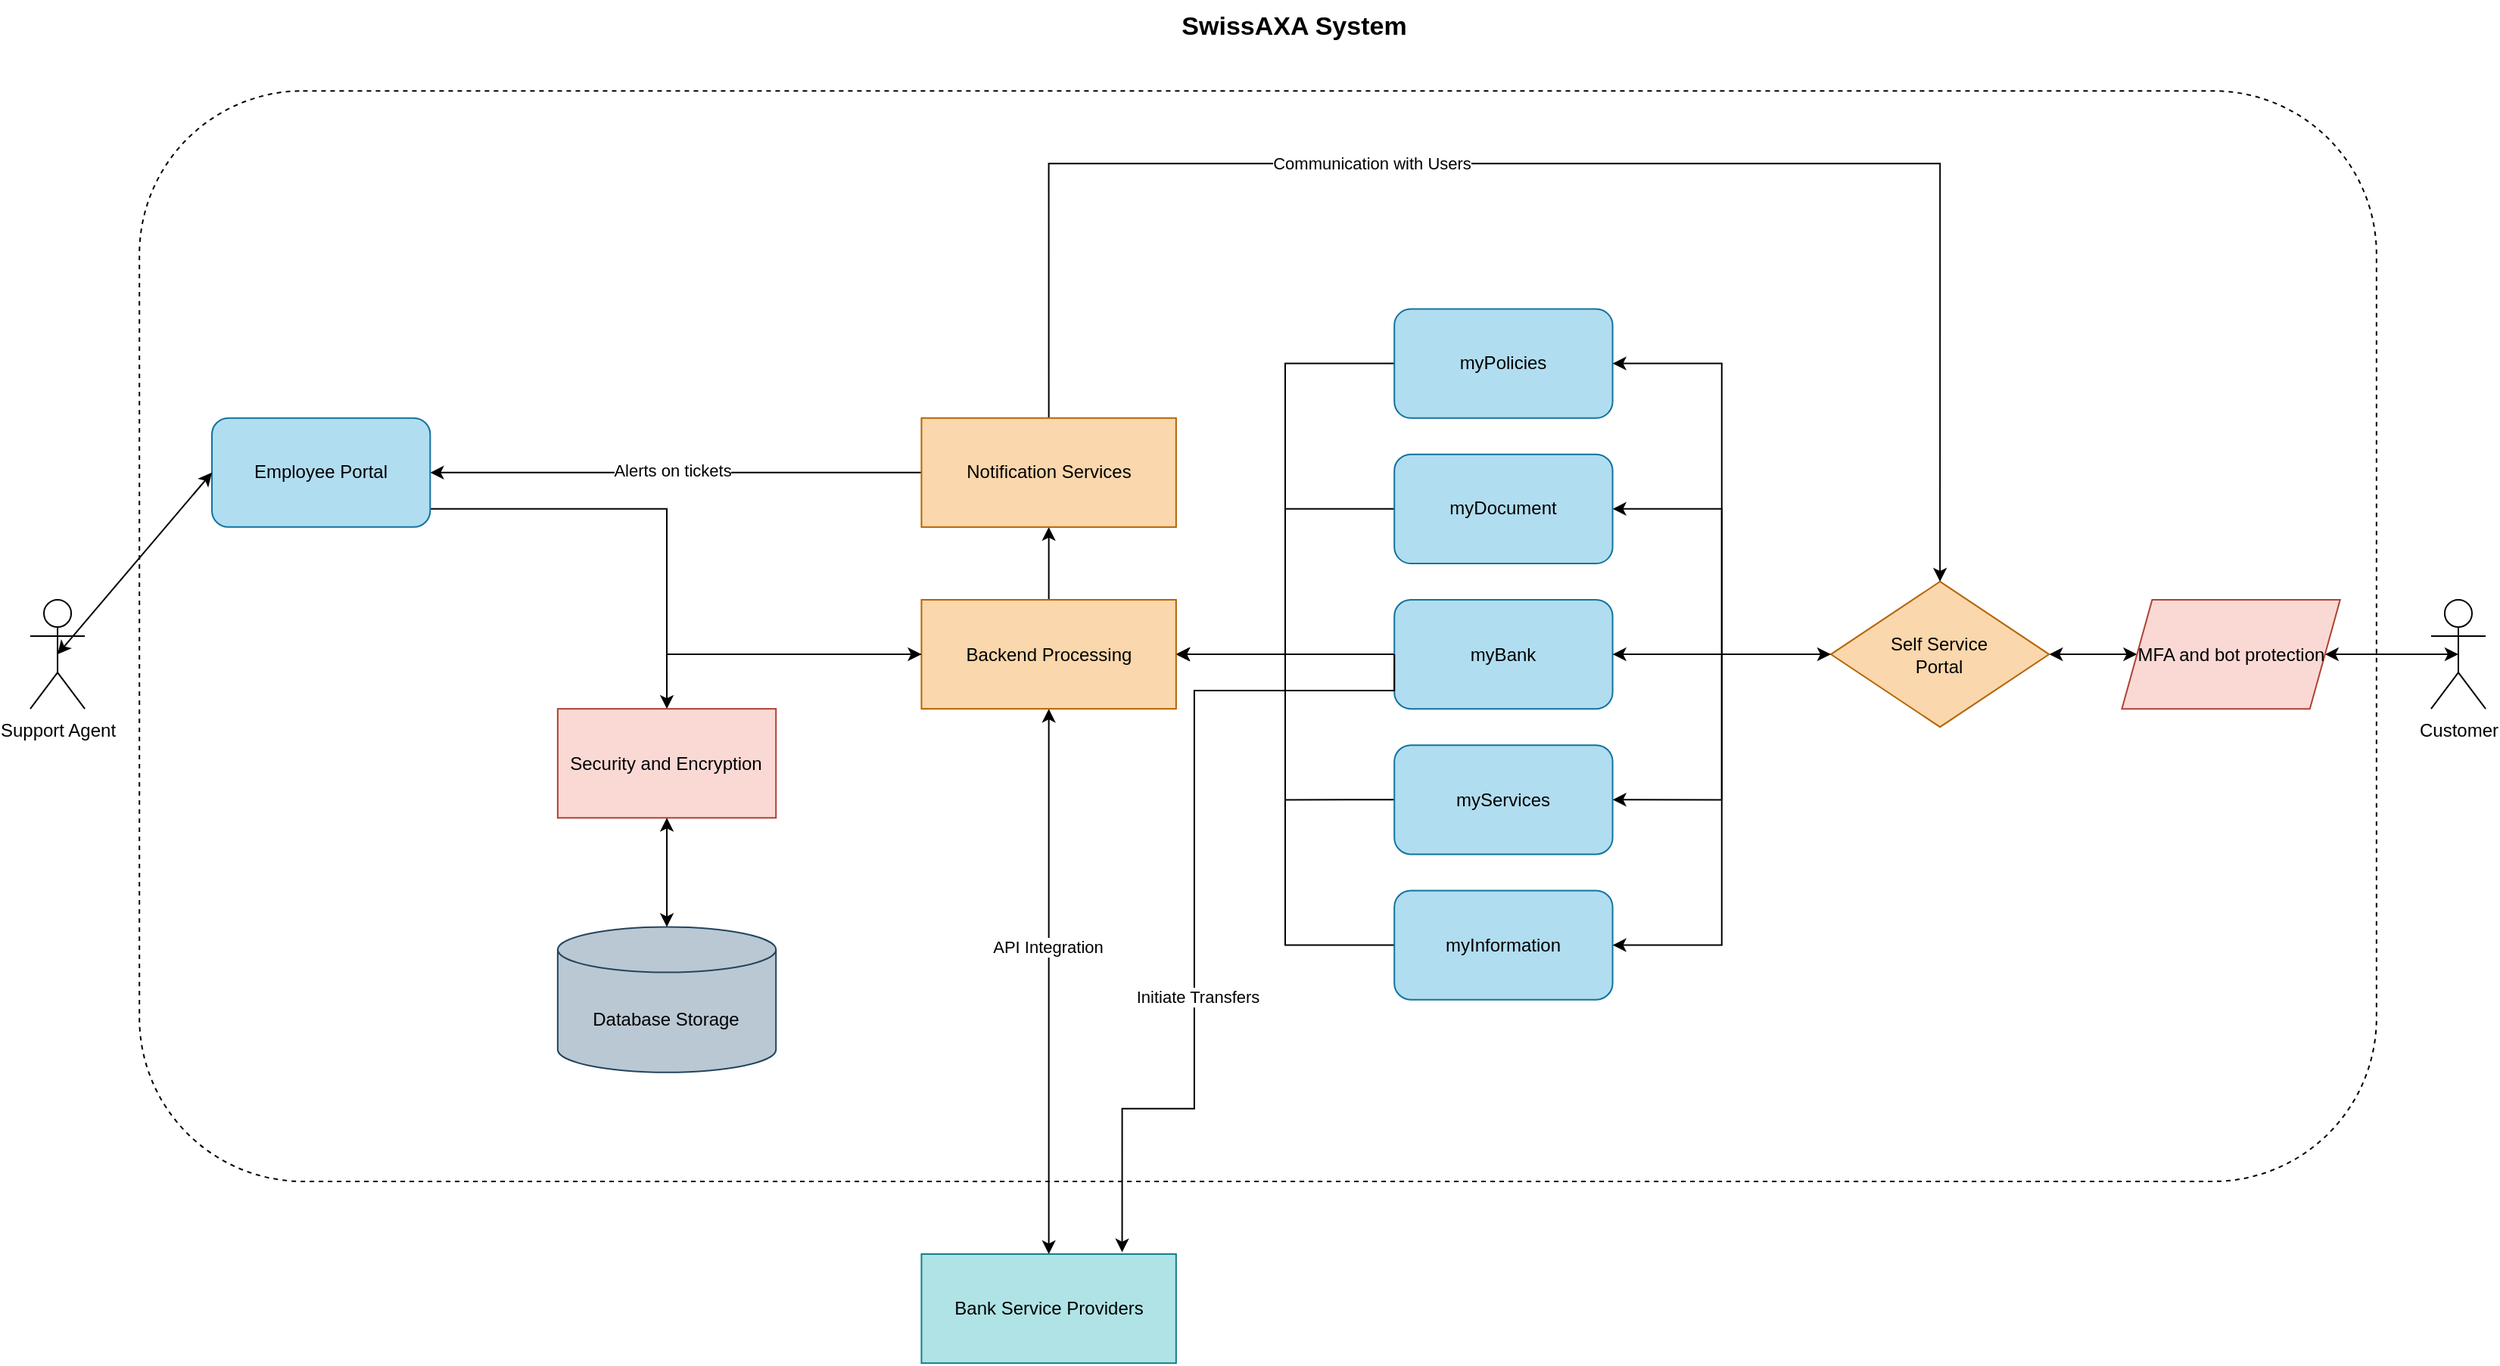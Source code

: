 <mxfile version="26.0.14">
  <diagram name="Page-1" id="r6HfSmOZ2hNvZdJLSAQe">
    <mxGraphModel dx="2495" dy="1798" grid="1" gridSize="10" guides="1" tooltips="1" connect="1" arrows="1" fold="1" page="1" pageScale="1" pageWidth="1654" pageHeight="1169" background="#ffffff" math="0" shadow="0">
      <root>
        <mxCell id="0" />
        <mxCell id="1" parent="0" />
        <mxCell id="IeQ0nG8RaJsNWGY0HXt9-86" value="" style="group" vertex="1" connectable="0" parent="1">
          <mxGeometry x="20" y="90" width="1622.01" height="901.11" as="geometry" />
        </mxCell>
        <mxCell id="IeQ0nG8RaJsNWGY0HXt9-77" value="" style="rounded=1;whiteSpace=wrap;html=1;fillColor=none;dashed=1;" vertex="1" parent="IeQ0nG8RaJsNWGY0HXt9-86">
          <mxGeometry x="72.089" y="60.074" width="1477.831" height="720.888" as="geometry" />
        </mxCell>
        <mxCell id="IeQ0nG8RaJsNWGY0HXt9-23" value="Database Storage" style="rounded=1;whiteSpace=wrap;html=1;fillColor=#bac8d3;strokeColor=#23445d;shape=cylinder3;boundedLbl=1;backgroundOutline=1;size=15;" vertex="1" parent="IeQ0nG8RaJsNWGY0HXt9-86">
          <mxGeometry x="348.432" y="612.755" width="144.179" height="96.118" as="geometry" />
        </mxCell>
        <mxCell id="IeQ0nG8RaJsNWGY0HXt9-48" style="edgeStyle=orthogonalEdgeStyle;rounded=0;orthogonalLoop=1;jettySize=auto;html=1;exitX=0;exitY=0.5;exitDx=0;exitDy=0;entryX=1;entryY=0.5;entryDx=0;entryDy=0;" edge="1" parent="IeQ0nG8RaJsNWGY0HXt9-86" source="IeQ0nG8RaJsNWGY0HXt9-29" target="IeQ0nG8RaJsNWGY0HXt9-47">
          <mxGeometry relative="1" as="geometry" />
        </mxCell>
        <mxCell id="IeQ0nG8RaJsNWGY0HXt9-29" value="myPolicies" style="rounded=1;whiteSpace=wrap;html=1;fillColor=#b1ddf0;strokeColor=#10739e;" vertex="1" parent="IeQ0nG8RaJsNWGY0HXt9-86">
          <mxGeometry x="901.117" y="204.252" width="144.179" height="72.089" as="geometry" />
        </mxCell>
        <mxCell id="IeQ0nG8RaJsNWGY0HXt9-50" style="edgeStyle=orthogonalEdgeStyle;rounded=0;orthogonalLoop=1;jettySize=auto;html=1;exitX=0;exitY=0.5;exitDx=0;exitDy=0;entryX=1;entryY=0.5;entryDx=0;entryDy=0;" edge="1" parent="IeQ0nG8RaJsNWGY0HXt9-86" source="IeQ0nG8RaJsNWGY0HXt9-30" target="IeQ0nG8RaJsNWGY0HXt9-47">
          <mxGeometry relative="1" as="geometry" />
        </mxCell>
        <mxCell id="IeQ0nG8RaJsNWGY0HXt9-30" value="myDocument" style="rounded=1;whiteSpace=wrap;html=1;fillColor=#b1ddf0;strokeColor=#10739e;" vertex="1" parent="IeQ0nG8RaJsNWGY0HXt9-86">
          <mxGeometry x="901.117" y="300.37" width="144.179" height="72.089" as="geometry" />
        </mxCell>
        <mxCell id="IeQ0nG8RaJsNWGY0HXt9-51" style="edgeStyle=orthogonalEdgeStyle;rounded=0;orthogonalLoop=1;jettySize=auto;html=1;exitX=0;exitY=0.5;exitDx=0;exitDy=0;entryX=1;entryY=0.5;entryDx=0;entryDy=0;" edge="1" parent="IeQ0nG8RaJsNWGY0HXt9-86" source="IeQ0nG8RaJsNWGY0HXt9-31" target="IeQ0nG8RaJsNWGY0HXt9-47">
          <mxGeometry relative="1" as="geometry" />
        </mxCell>
        <mxCell id="IeQ0nG8RaJsNWGY0HXt9-31" value="myBank" style="rounded=1;whiteSpace=wrap;html=1;fillColor=#b1ddf0;strokeColor=#10739e;" vertex="1" parent="IeQ0nG8RaJsNWGY0HXt9-86">
          <mxGeometry x="901.117" y="396.488" width="144.179" height="72.089" as="geometry" />
        </mxCell>
        <mxCell id="IeQ0nG8RaJsNWGY0HXt9-52" style="edgeStyle=orthogonalEdgeStyle;rounded=0;orthogonalLoop=1;jettySize=auto;html=1;exitX=0;exitY=0.5;exitDx=0;exitDy=0;entryX=1;entryY=0.5;entryDx=0;entryDy=0;" edge="1" parent="IeQ0nG8RaJsNWGY0HXt9-86" source="IeQ0nG8RaJsNWGY0HXt9-32" target="IeQ0nG8RaJsNWGY0HXt9-47">
          <mxGeometry relative="1" as="geometry" />
        </mxCell>
        <mxCell id="IeQ0nG8RaJsNWGY0HXt9-32" value="myServices" style="rounded=1;whiteSpace=wrap;html=1;fillColor=#b1ddf0;strokeColor=#10739e;" vertex="1" parent="IeQ0nG8RaJsNWGY0HXt9-86">
          <mxGeometry x="901.117" y="492.607" width="144.179" height="72.089" as="geometry" />
        </mxCell>
        <mxCell id="IeQ0nG8RaJsNWGY0HXt9-53" style="edgeStyle=orthogonalEdgeStyle;rounded=0;orthogonalLoop=1;jettySize=auto;html=1;exitX=0;exitY=0.5;exitDx=0;exitDy=0;entryX=1;entryY=0.5;entryDx=0;entryDy=0;" edge="1" parent="IeQ0nG8RaJsNWGY0HXt9-86" source="IeQ0nG8RaJsNWGY0HXt9-33" target="IeQ0nG8RaJsNWGY0HXt9-47">
          <mxGeometry relative="1" as="geometry" />
        </mxCell>
        <mxCell id="IeQ0nG8RaJsNWGY0HXt9-33" value="myInformation" style="rounded=1;whiteSpace=wrap;html=1;fillColor=#b1ddf0;strokeColor=#10739e;" vertex="1" parent="IeQ0nG8RaJsNWGY0HXt9-86">
          <mxGeometry x="901.117" y="588.725" width="144.179" height="72.089" as="geometry" />
        </mxCell>
        <mxCell id="IeQ0nG8RaJsNWGY0HXt9-39" style="edgeStyle=orthogonalEdgeStyle;rounded=0;orthogonalLoop=1;jettySize=auto;html=1;entryX=1;entryY=0.5;entryDx=0;entryDy=0;startArrow=classic;startFill=1;" edge="1" parent="IeQ0nG8RaJsNWGY0HXt9-86" source="IeQ0nG8RaJsNWGY0HXt9-45" target="IeQ0nG8RaJsNWGY0HXt9-38">
          <mxGeometry relative="1" as="geometry" />
        </mxCell>
        <mxCell id="IeQ0nG8RaJsNWGY0HXt9-36" value="Customer" style="shape=umlActor;verticalLabelPosition=bottom;verticalAlign=top;html=1;outlineConnect=0;" vertex="1" parent="IeQ0nG8RaJsNWGY0HXt9-86">
          <mxGeometry x="1585.965" y="396.488" width="36.045" height="72.089" as="geometry" />
        </mxCell>
        <mxCell id="IeQ0nG8RaJsNWGY0HXt9-40" style="edgeStyle=orthogonalEdgeStyle;rounded=0;orthogonalLoop=1;jettySize=auto;html=1;exitX=0;exitY=0.5;exitDx=0;exitDy=0;entryX=1;entryY=0.5;entryDx=0;entryDy=0;" edge="1" parent="IeQ0nG8RaJsNWGY0HXt9-86" source="IeQ0nG8RaJsNWGY0HXt9-38" target="IeQ0nG8RaJsNWGY0HXt9-29">
          <mxGeometry relative="1" as="geometry">
            <Array as="points">
              <mxPoint x="1117.385" y="432.533" />
              <mxPoint x="1117.385" y="240.296" />
            </Array>
          </mxGeometry>
        </mxCell>
        <mxCell id="IeQ0nG8RaJsNWGY0HXt9-41" style="edgeStyle=orthogonalEdgeStyle;rounded=0;orthogonalLoop=1;jettySize=auto;html=1;exitX=0;exitY=0.5;exitDx=0;exitDy=0;entryX=1;entryY=0.5;entryDx=0;entryDy=0;" edge="1" parent="IeQ0nG8RaJsNWGY0HXt9-86" source="IeQ0nG8RaJsNWGY0HXt9-38" target="IeQ0nG8RaJsNWGY0HXt9-30">
          <mxGeometry relative="1" as="geometry">
            <Array as="points">
              <mxPoint x="1117.385" y="432.533" />
              <mxPoint x="1117.385" y="336.414" />
            </Array>
          </mxGeometry>
        </mxCell>
        <mxCell id="IeQ0nG8RaJsNWGY0HXt9-42" style="edgeStyle=orthogonalEdgeStyle;rounded=0;orthogonalLoop=1;jettySize=auto;html=1;exitX=0;exitY=0.5;exitDx=0;exitDy=0;entryX=1;entryY=0.5;entryDx=0;entryDy=0;" edge="1" parent="IeQ0nG8RaJsNWGY0HXt9-86" source="IeQ0nG8RaJsNWGY0HXt9-38" target="IeQ0nG8RaJsNWGY0HXt9-31">
          <mxGeometry relative="1" as="geometry" />
        </mxCell>
        <mxCell id="IeQ0nG8RaJsNWGY0HXt9-43" style="edgeStyle=orthogonalEdgeStyle;rounded=0;orthogonalLoop=1;jettySize=auto;html=1;exitX=0;exitY=0.5;exitDx=0;exitDy=0;entryX=1;entryY=0.5;entryDx=0;entryDy=0;" edge="1" parent="IeQ0nG8RaJsNWGY0HXt9-86" source="IeQ0nG8RaJsNWGY0HXt9-38" target="IeQ0nG8RaJsNWGY0HXt9-32">
          <mxGeometry relative="1" as="geometry">
            <Array as="points">
              <mxPoint x="1117.385" y="432.533" />
              <mxPoint x="1117.385" y="528.651" />
            </Array>
          </mxGeometry>
        </mxCell>
        <mxCell id="IeQ0nG8RaJsNWGY0HXt9-44" style="edgeStyle=orthogonalEdgeStyle;rounded=0;orthogonalLoop=1;jettySize=auto;html=1;exitX=0;exitY=0.5;exitDx=0;exitDy=0;entryX=1;entryY=0.5;entryDx=0;entryDy=0;startArrow=classic;startFill=1;" edge="1" parent="IeQ0nG8RaJsNWGY0HXt9-86" source="IeQ0nG8RaJsNWGY0HXt9-38" target="IeQ0nG8RaJsNWGY0HXt9-33">
          <mxGeometry relative="1" as="geometry">
            <Array as="points">
              <mxPoint x="1117.385" y="432.533" />
              <mxPoint x="1117.385" y="624.77" />
            </Array>
          </mxGeometry>
        </mxCell>
        <mxCell id="IeQ0nG8RaJsNWGY0HXt9-38" value="Self Service&lt;br&gt;Portal" style="rhombus;whiteSpace=wrap;html=1;fillColor=#fad7ac;strokeColor=#b46504;" vertex="1" parent="IeQ0nG8RaJsNWGY0HXt9-86">
          <mxGeometry x="1189.474" y="384.474" width="144.179" height="96.118" as="geometry" />
        </mxCell>
        <mxCell id="IeQ0nG8RaJsNWGY0HXt9-46" value="" style="edgeStyle=orthogonalEdgeStyle;rounded=0;orthogonalLoop=1;jettySize=auto;html=1;entryX=1;entryY=0.5;entryDx=0;entryDy=0;startArrow=classic;startFill=1;exitX=0.5;exitY=0.5;exitDx=0;exitDy=0;exitPerimeter=0;" edge="1" parent="IeQ0nG8RaJsNWGY0HXt9-86" source="IeQ0nG8RaJsNWGY0HXt9-36" target="IeQ0nG8RaJsNWGY0HXt9-45">
          <mxGeometry relative="1" as="geometry">
            <mxPoint x="1585.965" y="432.533" as="sourcePoint" />
            <mxPoint x="1333.653" y="432.533" as="targetPoint" />
          </mxGeometry>
        </mxCell>
        <mxCell id="IeQ0nG8RaJsNWGY0HXt9-45" value="MFA and bot protection" style="shape=parallelogram;perimeter=parallelogramPerimeter;whiteSpace=wrap;html=1;fixedSize=1;fillColor=#fad9d5;strokeColor=#ae4132;" vertex="1" parent="IeQ0nG8RaJsNWGY0HXt9-86">
          <mxGeometry x="1381.712" y="396.488" width="144.179" height="72.089" as="geometry" />
        </mxCell>
        <mxCell id="IeQ0nG8RaJsNWGY0HXt9-55" style="edgeStyle=orthogonalEdgeStyle;rounded=0;orthogonalLoop=1;jettySize=auto;html=1;exitX=0.5;exitY=1;exitDx=0;exitDy=0;entryX=0.5;entryY=0;entryDx=0;entryDy=0;startArrow=classic;startFill=1;" edge="1" parent="IeQ0nG8RaJsNWGY0HXt9-86" source="IeQ0nG8RaJsNWGY0HXt9-47" target="IeQ0nG8RaJsNWGY0HXt9-54">
          <mxGeometry relative="1" as="geometry" />
        </mxCell>
        <mxCell id="IeQ0nG8RaJsNWGY0HXt9-56" value="API Integration" style="edgeLabel;html=1;align=center;verticalAlign=middle;resizable=0;points=[];" vertex="1" connectable="0" parent="IeQ0nG8RaJsNWGY0HXt9-55">
          <mxGeometry x="-0.125" y="-1" relative="1" as="geometry">
            <mxPoint as="offset" />
          </mxGeometry>
        </mxCell>
        <mxCell id="IeQ0nG8RaJsNWGY0HXt9-60" style="edgeStyle=orthogonalEdgeStyle;rounded=0;orthogonalLoop=1;jettySize=auto;html=1;exitX=0.5;exitY=0;exitDx=0;exitDy=0;entryX=0.5;entryY=1;entryDx=0;entryDy=0;" edge="1" parent="IeQ0nG8RaJsNWGY0HXt9-86" source="IeQ0nG8RaJsNWGY0HXt9-47" target="IeQ0nG8RaJsNWGY0HXt9-57">
          <mxGeometry relative="1" as="geometry" />
        </mxCell>
        <mxCell id="IeQ0nG8RaJsNWGY0HXt9-75" style="edgeStyle=orthogonalEdgeStyle;rounded=0;orthogonalLoop=1;jettySize=auto;html=1;exitX=0;exitY=0.5;exitDx=0;exitDy=0;entryX=0.5;entryY=0;entryDx=0;entryDy=0;" edge="1" parent="IeQ0nG8RaJsNWGY0HXt9-86" source="IeQ0nG8RaJsNWGY0HXt9-47" target="IeQ0nG8RaJsNWGY0HXt9-74">
          <mxGeometry relative="1" as="geometry" />
        </mxCell>
        <mxCell id="IeQ0nG8RaJsNWGY0HXt9-47" value="Backend Processing" style="rounded=0;whiteSpace=wrap;html=1;fillColor=#fad7ac;strokeColor=#b46504;" vertex="1" parent="IeQ0nG8RaJsNWGY0HXt9-86">
          <mxGeometry x="588.73" y="396.488" width="168.208" height="72.089" as="geometry" />
        </mxCell>
        <mxCell id="IeQ0nG8RaJsNWGY0HXt9-54" value="Bank Service Providers" style="rounded=0;whiteSpace=wrap;html=1;fillColor=#b0e3e6;strokeColor=#0e8088;" vertex="1" parent="IeQ0nG8RaJsNWGY0HXt9-86">
          <mxGeometry x="588.73" y="829.021" width="168.208" height="72.089" as="geometry" />
        </mxCell>
        <mxCell id="IeQ0nG8RaJsNWGY0HXt9-59" style="edgeStyle=orthogonalEdgeStyle;rounded=0;orthogonalLoop=1;jettySize=auto;html=1;exitX=0.5;exitY=0;exitDx=0;exitDy=0;entryX=0.5;entryY=0;entryDx=0;entryDy=0;" edge="1" parent="IeQ0nG8RaJsNWGY0HXt9-86" source="IeQ0nG8RaJsNWGY0HXt9-57" target="IeQ0nG8RaJsNWGY0HXt9-38">
          <mxGeometry relative="1" as="geometry">
            <Array as="points">
              <mxPoint x="672.834" y="108.133" />
              <mxPoint x="1261.563" y="108.133" />
            </Array>
          </mxGeometry>
        </mxCell>
        <mxCell id="IeQ0nG8RaJsNWGY0HXt9-83" value="Communication with Users" style="edgeLabel;html=1;align=center;verticalAlign=middle;resizable=0;points=[];" vertex="1" connectable="0" parent="IeQ0nG8RaJsNWGY0HXt9-59">
          <mxGeometry x="-0.405" y="3" relative="1" as="geometry">
            <mxPoint x="74" y="3" as="offset" />
          </mxGeometry>
        </mxCell>
        <mxCell id="IeQ0nG8RaJsNWGY0HXt9-72" style="edgeStyle=orthogonalEdgeStyle;rounded=0;orthogonalLoop=1;jettySize=auto;html=1;exitX=0;exitY=0.5;exitDx=0;exitDy=0;entryX=1;entryY=0.5;entryDx=0;entryDy=0;" edge="1" parent="IeQ0nG8RaJsNWGY0HXt9-86" source="IeQ0nG8RaJsNWGY0HXt9-57" target="IeQ0nG8RaJsNWGY0HXt9-68">
          <mxGeometry relative="1" as="geometry" />
        </mxCell>
        <mxCell id="IeQ0nG8RaJsNWGY0HXt9-85" value="Alerts on tickets" style="edgeLabel;html=1;align=center;verticalAlign=middle;resizable=0;points=[];" vertex="1" connectable="0" parent="IeQ0nG8RaJsNWGY0HXt9-72">
          <mxGeometry x="0.018" y="-2" relative="1" as="geometry">
            <mxPoint as="offset" />
          </mxGeometry>
        </mxCell>
        <mxCell id="IeQ0nG8RaJsNWGY0HXt9-57" value="Notification Services" style="rounded=0;whiteSpace=wrap;html=1;fillColor=#fad7ac;strokeColor=#b46504;" vertex="1" parent="IeQ0nG8RaJsNWGY0HXt9-86">
          <mxGeometry x="588.73" y="276.34" width="168.208" height="72.089" as="geometry" />
        </mxCell>
        <mxCell id="IeQ0nG8RaJsNWGY0HXt9-62" value="Support Agent" style="shape=umlActor;verticalLabelPosition=bottom;verticalAlign=top;html=1;outlineConnect=0;" vertex="1" parent="IeQ0nG8RaJsNWGY0HXt9-86">
          <mxGeometry y="396.49" width="36.045" height="72.089" as="geometry" />
        </mxCell>
        <mxCell id="IeQ0nG8RaJsNWGY0HXt9-71" style="edgeStyle=orthogonalEdgeStyle;rounded=0;orthogonalLoop=1;jettySize=auto;html=1;exitX=1;exitY=0.75;exitDx=0;exitDy=0;entryX=0;entryY=0.5;entryDx=0;entryDy=0;startArrow=classic;startFill=1;" edge="1" parent="IeQ0nG8RaJsNWGY0HXt9-86" source="IeQ0nG8RaJsNWGY0HXt9-68" target="IeQ0nG8RaJsNWGY0HXt9-47">
          <mxGeometry relative="1" as="geometry">
            <Array as="points">
              <mxPoint x="252.313" y="336.414" />
              <mxPoint x="420.521" y="336.414" />
              <mxPoint x="420.521" y="432.533" />
            </Array>
          </mxGeometry>
        </mxCell>
        <mxCell id="IeQ0nG8RaJsNWGY0HXt9-68" value="Employee Portal" style="rounded=1;whiteSpace=wrap;html=1;fillColor=#b1ddf0;strokeColor=#10739e;" vertex="1" parent="IeQ0nG8RaJsNWGY0HXt9-86">
          <mxGeometry x="120.004" y="276.34" width="144.179" height="72.089" as="geometry" />
        </mxCell>
        <mxCell id="IeQ0nG8RaJsNWGY0HXt9-69" value="" style="endArrow=classic;startArrow=classic;html=1;rounded=0;entryX=0;entryY=0.5;entryDx=0;entryDy=0;exitX=0.5;exitY=0.5;exitDx=0;exitDy=0;exitPerimeter=0;" edge="1" parent="IeQ0nG8RaJsNWGY0HXt9-86" source="IeQ0nG8RaJsNWGY0HXt9-62" target="IeQ0nG8RaJsNWGY0HXt9-68">
          <mxGeometry width="50" height="50" relative="1" as="geometry">
            <mxPoint x="420.521" y="-12.015" as="sourcePoint" />
            <mxPoint x="492.61" y="24.03" as="targetPoint" />
          </mxGeometry>
        </mxCell>
        <mxCell id="IeQ0nG8RaJsNWGY0HXt9-74" value="Security and Encryption" style="rounded=0;whiteSpace=wrap;html=1;fillColor=#fad9d5;strokeColor=#ae4132;" vertex="1" parent="IeQ0nG8RaJsNWGY0HXt9-86">
          <mxGeometry x="348.432" y="468.577" width="144.179" height="72.089" as="geometry" />
        </mxCell>
        <mxCell id="IeQ0nG8RaJsNWGY0HXt9-76" style="edgeStyle=orthogonalEdgeStyle;rounded=0;orthogonalLoop=1;jettySize=auto;html=1;exitX=0.5;exitY=1;exitDx=0;exitDy=0;entryX=0.5;entryY=0;entryDx=0;entryDy=0;entryPerimeter=0;startArrow=classic;startFill=1;" edge="1" parent="IeQ0nG8RaJsNWGY0HXt9-86" source="IeQ0nG8RaJsNWGY0HXt9-74" target="IeQ0nG8RaJsNWGY0HXt9-23">
          <mxGeometry relative="1" as="geometry" />
        </mxCell>
        <mxCell id="IeQ0nG8RaJsNWGY0HXt9-78" value="SwissAXA System" style="text;html=1;align=center;verticalAlign=middle;whiteSpace=wrap;rounded=0;fontSize=17;fontStyle=1" vertex="1" parent="IeQ0nG8RaJsNWGY0HXt9-86">
          <mxGeometry x="654.811" width="360.447" height="36.044" as="geometry" />
        </mxCell>
        <mxCell id="IeQ0nG8RaJsNWGY0HXt9-81" style="edgeStyle=orthogonalEdgeStyle;rounded=0;orthogonalLoop=1;jettySize=auto;html=1;exitX=0;exitY=0.5;exitDx=0;exitDy=0;entryX=0.788;entryY=-0.017;entryDx=0;entryDy=0;entryPerimeter=0;" edge="1" parent="IeQ0nG8RaJsNWGY0HXt9-86" source="IeQ0nG8RaJsNWGY0HXt9-31" target="IeQ0nG8RaJsNWGY0HXt9-54">
          <mxGeometry relative="1" as="geometry">
            <mxPoint x="909.527" y="480.592" as="sourcePoint" />
            <mxPoint x="748.864" y="874.269" as="targetPoint" />
            <Array as="points">
              <mxPoint x="901.117" y="456.562" />
              <mxPoint x="768.953" y="456.562" />
              <mxPoint x="768.953" y="732.903" />
              <mxPoint x="720.893" y="732.903" />
            </Array>
          </mxGeometry>
        </mxCell>
        <mxCell id="IeQ0nG8RaJsNWGY0HXt9-82" value="Initiate Transfers" style="edgeLabel;html=1;align=center;verticalAlign=middle;resizable=0;points=[];" vertex="1" connectable="0" parent="IeQ0nG8RaJsNWGY0HXt9-81">
          <mxGeometry x="0.247" y="2" relative="1" as="geometry">
            <mxPoint as="offset" />
          </mxGeometry>
        </mxCell>
      </root>
    </mxGraphModel>
  </diagram>
</mxfile>
